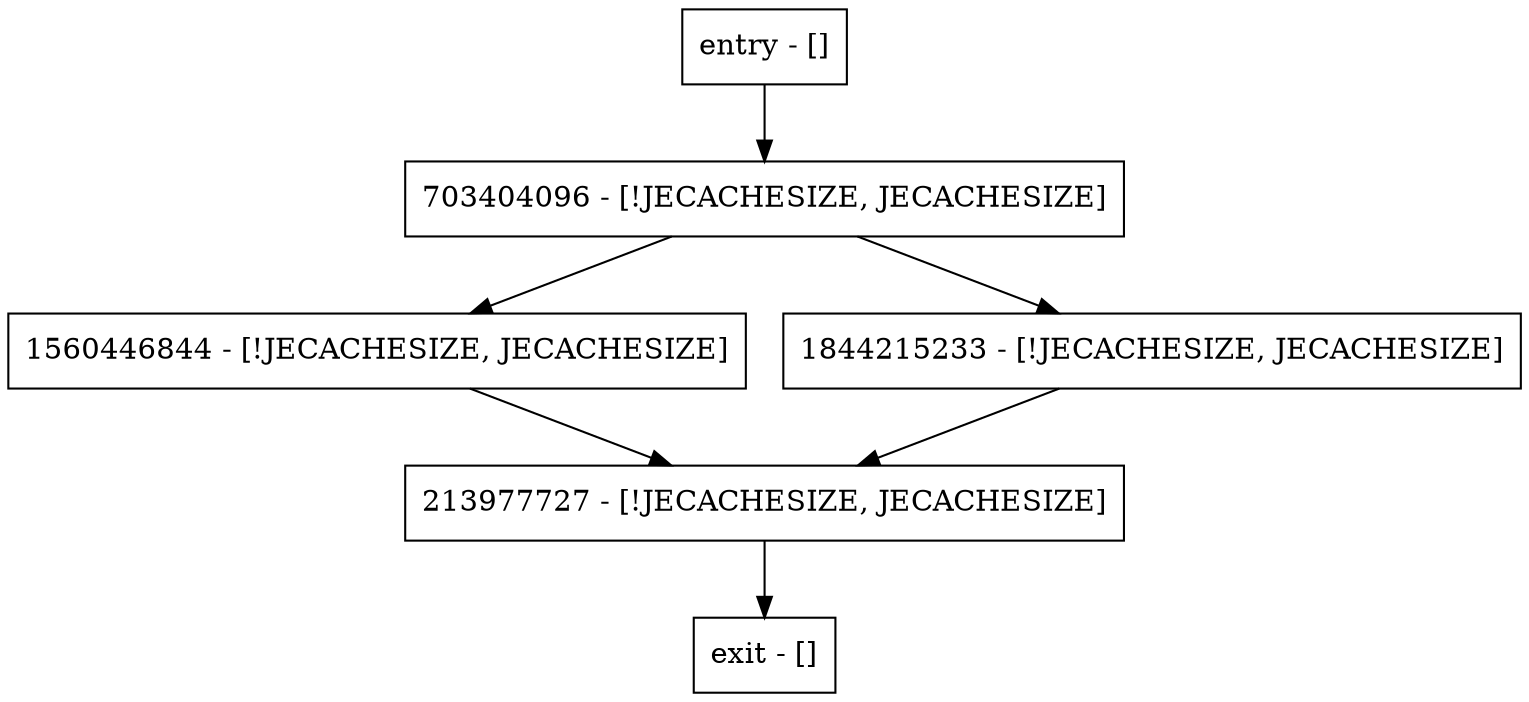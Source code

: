 digraph <clinit> {
node [shape=record];
entry [label="entry - []"];
exit [label="exit - []"];
1560446844 [label="1560446844 - [!JECACHESIZE, JECACHESIZE]"];
1844215233 [label="1844215233 - [!JECACHESIZE, JECACHESIZE]"];
703404096 [label="703404096 - [!JECACHESIZE, JECACHESIZE]"];
213977727 [label="213977727 - [!JECACHESIZE, JECACHESIZE]"];
entry;
exit;
entry -> 703404096;
1560446844 -> 213977727;
1844215233 -> 213977727;
703404096 -> 1560446844;
703404096 -> 1844215233;
213977727 -> exit;
}
